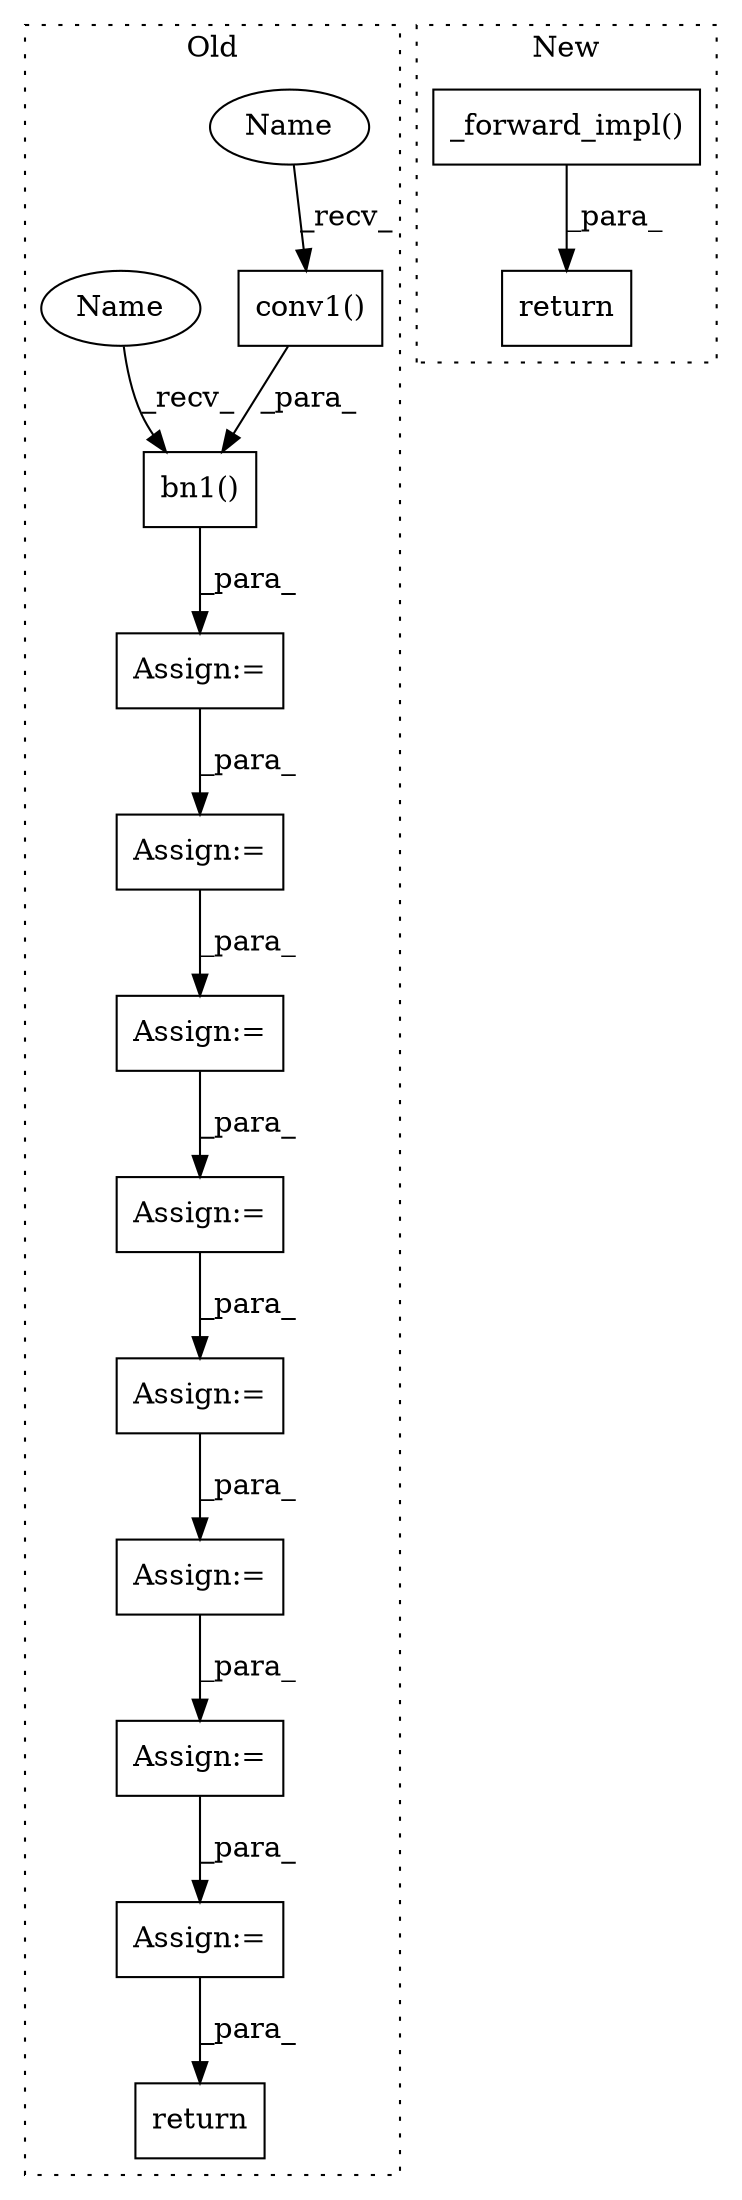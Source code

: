 digraph G {
subgraph cluster0 {
1 [label="bn1()" a="75" s="6972,6994" l="9,1" shape="box"];
3 [label="Assign:=" a="68" s="7246" l="3" shape="box"];
4 [label="Assign:=" a="68" s="7331" l="3" shape="box"];
5 [label="return" a="93" s="7359" l="7" shape="box"];
6 [label="Assign:=" a="68" s="7112" l="3" shape="box"];
7 [label="Assign:=" a="68" s="6962" l="3" shape="box"];
8 [label="Assign:=" a="68" s="7081" l="3" shape="box"];
9 [label="Assign:=" a="68" s="7049" l="3" shape="box"];
10 [label="Assign:=" a="68" s="7291" l="3" shape="box"];
11 [label="Assign:=" a="68" s="7215" l="3" shape="box"];
12 [label="conv1()" a="75" s="6981,6993" l="11,1" shape="box"];
14 [label="Name" a="87" s="6981" l="4" shape="ellipse"];
15 [label="Name" a="87" s="6972" l="4" shape="ellipse"];
label = "Old";
style="dotted";
}
subgraph cluster1 {
2 [label="return" a="93" s="7465" l="7" shape="box"];
13 [label="_forward_impl()" a="75" s="7472,7492" l="19,1" shape="box"];
label = "New";
style="dotted";
}
1 -> 7 [label="_para_"];
3 -> 10 [label="_para_"];
4 -> 5 [label="_para_"];
6 -> 11 [label="_para_"];
7 -> 9 [label="_para_"];
8 -> 6 [label="_para_"];
9 -> 8 [label="_para_"];
10 -> 4 [label="_para_"];
11 -> 3 [label="_para_"];
12 -> 1 [label="_para_"];
13 -> 2 [label="_para_"];
14 -> 12 [label="_recv_"];
15 -> 1 [label="_recv_"];
}
